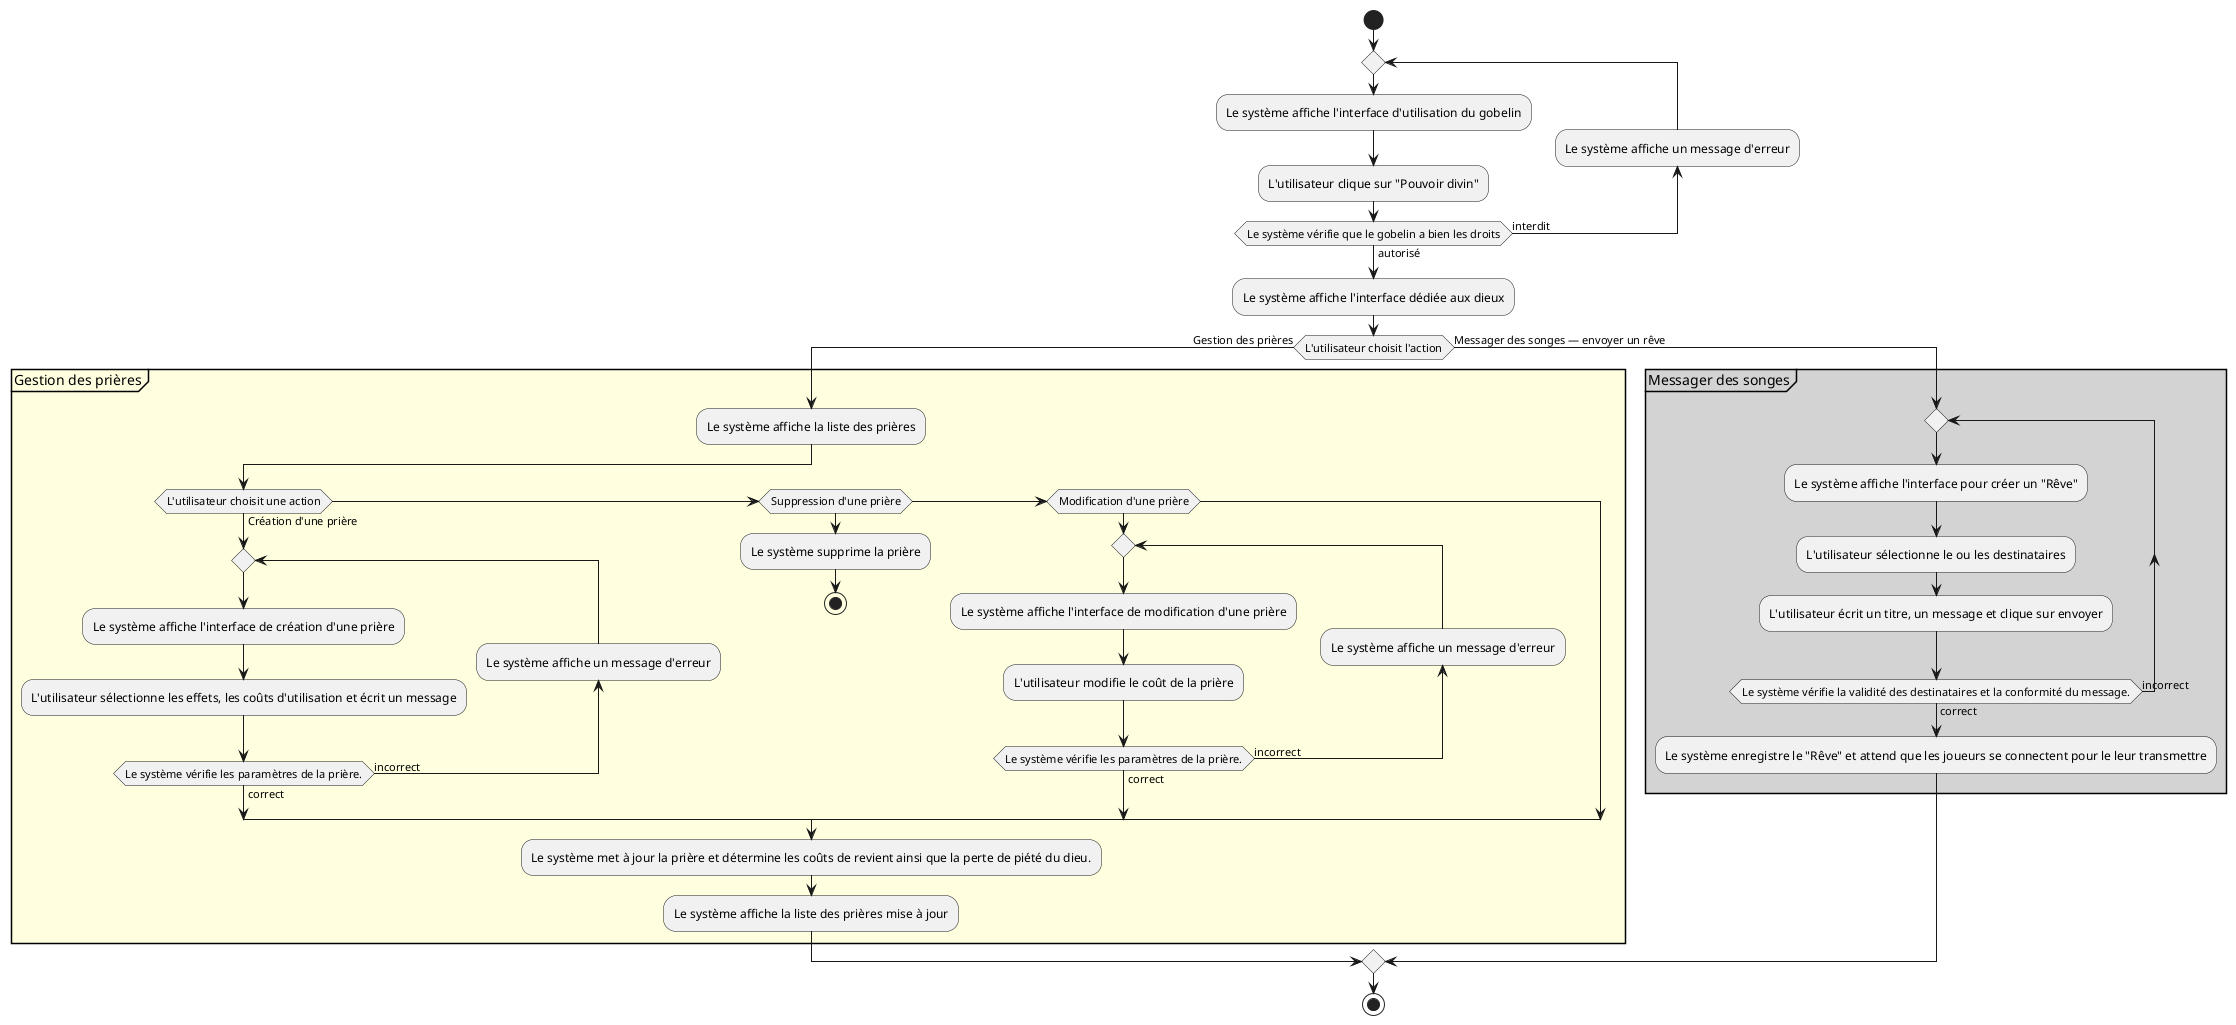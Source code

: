 @startuml droit_divin

start

repeat
:Le système affiche l'interface d'utilisation du gobelin;

:L'utilisateur clique sur "Pouvoir divin";

backward :Le système affiche un message d'erreur;
repeat while (Le système vérifie que le gobelin a bien les droits) is (interdit) not (autorisé)

:Le système affiche l'interface dédiée aux dieux;

if (L'utilisateur choisit l'action) then (Gestion des prières)

    partition #lightYellow "Gestion des prières" {
        :Le système affiche la liste des prières;

        if (L'utilisateur choisit une action) then (Création d'une prière)

            repeat
            :Le système affiche l'interface de création d'une prière;
            :L'utilisateur sélectionne les effets, les coûts d'utilisation et écrit un message;
            backward :Le système affiche un message d'erreur;
            repeat while (Le système vérifie les paramètres de la prière.) is (incorrect) not (correct)

        elseif (Suppression d'une prière)
            :Le système supprime la prière;
            stop

        elseif (Modification d'une prière)

            repeat
            :Le système affiche l'interface de modification d'une prière;
            :L'utilisateur modifie le coût de la prière;
            backward :Le système affiche un message d'erreur;
            repeat while (Le système vérifie les paramètres de la prière.) is (incorrect) not (correct)

        endif
        
        :Le système met à jour la prière et détermine les coûts de revient ainsi que la perte de piété du dieu.;
        :Le système affiche la liste des prières mise à jour;
    }

else (Messager des songes — envoyer un rêve)

    partition #lightGray "Messager des songes" {
        repeat
        :Le système affiche l'interface pour créer un "Rêve";
        :L'utilisateur sélectionne le ou les destinataires;
        :L'utilisateur écrit un titre, un message et clique sur envoyer;
        repeat while (Le système vérifie la validité des destinataires et la conformité du message.) is (incorrect) not (correct)
        :Le système enregistre le "Rêve" et attend que les joueurs se connectent pour le leur transmettre;
    }

endif

stop

@enduml